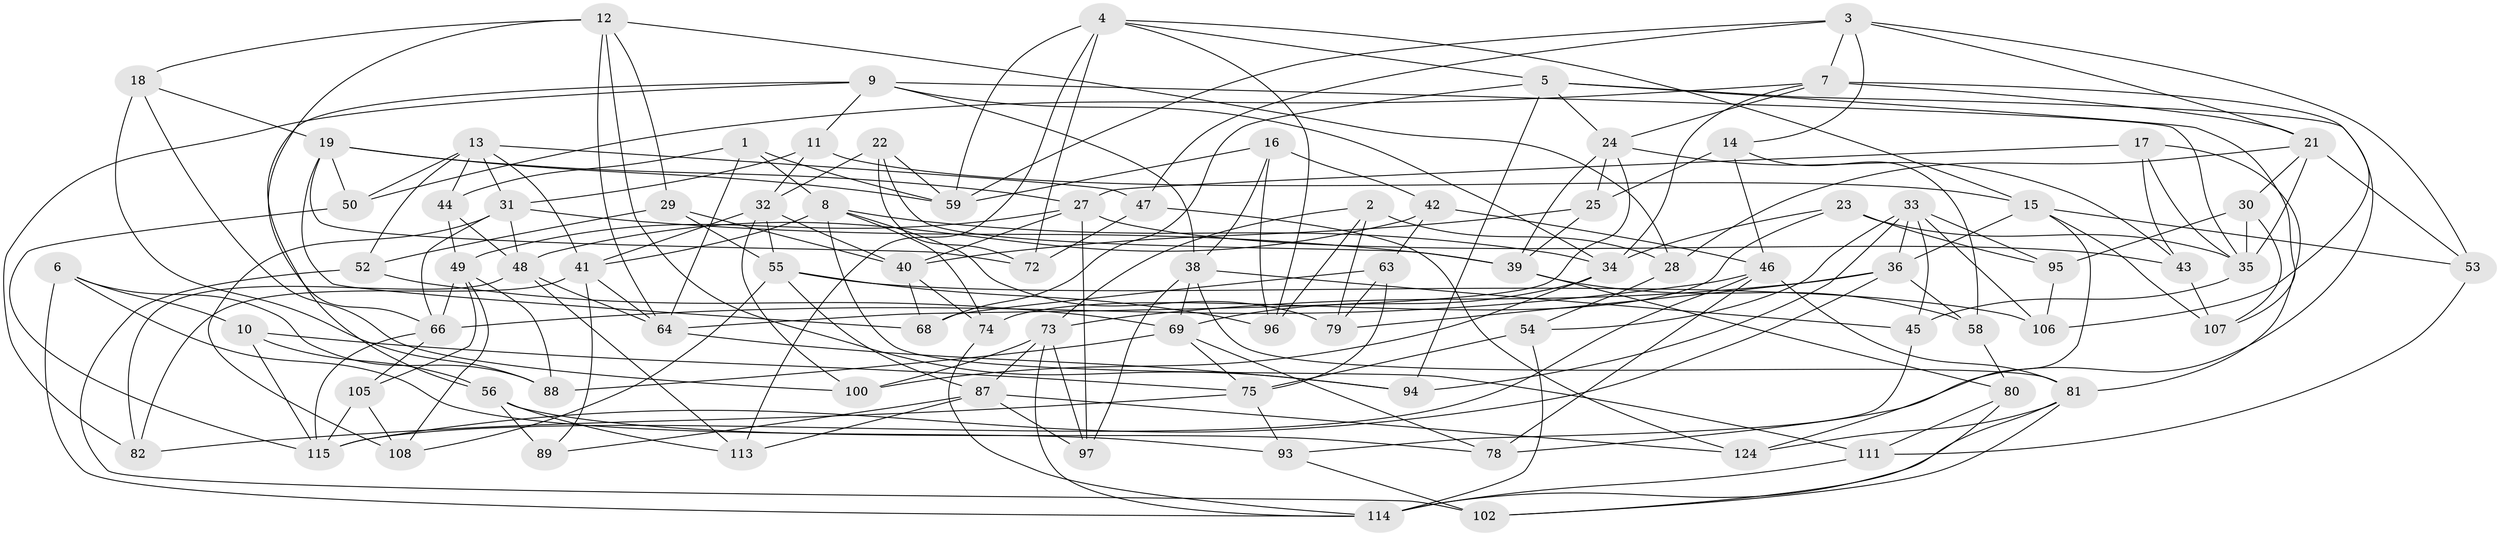 // original degree distribution, {4: 1.0}
// Generated by graph-tools (version 1.1) at 2025/11/02/27/25 16:11:49]
// undirected, 87 vertices, 211 edges
graph export_dot {
graph [start="1"]
  node [color=gray90,style=filled];
  1;
  2;
  3 [super="+121"];
  4 [super="+98"];
  5 [super="+26"];
  6;
  7 [super="+71"];
  8 [super="+67"];
  9 [super="+20"];
  10;
  11;
  12 [super="+76"];
  13 [super="+37"];
  14;
  15 [super="+91"];
  16;
  17;
  18;
  19 [super="+83"];
  21 [super="+62"];
  22;
  23;
  24 [super="+117"];
  25;
  27 [super="+101"];
  28;
  29;
  30;
  31 [super="+112"];
  32 [super="+65"];
  33 [super="+70"];
  34 [super="+110"];
  35 [super="+109"];
  36 [super="+90"];
  38 [super="+125"];
  39 [super="+116"];
  40 [super="+60"];
  41 [super="+86"];
  42;
  43;
  44;
  45;
  46 [super="+103"];
  47;
  48 [super="+51"];
  49 [super="+61"];
  50;
  52;
  53;
  54;
  55 [super="+77"];
  56 [super="+57"];
  58;
  59 [super="+119"];
  63;
  64 [super="+85"];
  66 [super="+118"];
  68;
  69 [super="+123"];
  72;
  73 [super="+104"];
  74;
  75 [super="+84"];
  78;
  79;
  80;
  81 [super="+92"];
  82;
  87 [super="+99"];
  88;
  89;
  93;
  94;
  95;
  96;
  97;
  100;
  102;
  105;
  106;
  107;
  108;
  111;
  113;
  114 [super="+120"];
  115 [super="+122"];
  124;
  1 -- 44;
  1 -- 8;
  1 -- 59;
  1 -- 64;
  2 -- 96;
  2 -- 73;
  2 -- 28;
  2 -- 79;
  3 -- 14;
  3 -- 53;
  3 -- 7;
  3 -- 21;
  3 -- 47;
  3 -- 59;
  4 -- 5;
  4 -- 72;
  4 -- 15;
  4 -- 96;
  4 -- 113;
  4 -- 59;
  5 -- 107;
  5 -- 24;
  5 -- 78;
  5 -- 68;
  5 -- 94;
  6 -- 10;
  6 -- 88;
  6 -- 93;
  6 -- 114;
  7 -- 106;
  7 -- 34;
  7 -- 50;
  7 -- 21;
  7 -- 24;
  8 -- 41;
  8 -- 74;
  8 -- 111;
  8 -- 79;
  8 -- 34;
  9 -- 82;
  9 -- 11;
  9 -- 35;
  9 -- 56;
  9 -- 34;
  9 -- 38;
  10 -- 75;
  10 -- 56;
  10 -- 115;
  11 -- 32;
  11 -- 15;
  11 -- 31;
  12 -- 18;
  12 -- 94;
  12 -- 64;
  12 -- 29;
  12 -- 28;
  12 -- 66;
  13 -- 52;
  13 -- 31;
  13 -- 50;
  13 -- 41;
  13 -- 44;
  13 -- 47;
  14 -- 25;
  14 -- 58;
  14 -- 46;
  15 -- 124;
  15 -- 107;
  15 -- 53;
  15 -- 36;
  16 -- 96;
  16 -- 38;
  16 -- 42;
  16 -- 59;
  17 -- 43;
  17 -- 27;
  17 -- 81;
  17 -- 35;
  18 -- 88;
  18 -- 100;
  18 -- 19;
  19 -- 59;
  19 -- 50;
  19 -- 72;
  19 -- 27;
  19 -- 68;
  21 -- 30;
  21 -- 28;
  21 -- 35;
  21 -- 53;
  22 -- 72;
  22 -- 32;
  22 -- 59;
  22 -- 39;
  23 -- 35;
  23 -- 95;
  23 -- 74;
  23 -- 34;
  24 -- 39;
  24 -- 43;
  24 -- 64;
  24 -- 25;
  25 -- 40;
  25 -- 39;
  27 -- 49;
  27 -- 97;
  27 -- 43;
  27 -- 40;
  28 -- 54;
  29 -- 52;
  29 -- 40;
  29 -- 55;
  30 -- 35;
  30 -- 107;
  30 -- 95;
  31 -- 108;
  31 -- 39;
  31 -- 48;
  31 -- 66;
  32 -- 100;
  32 -- 40;
  32 -- 41;
  32 -- 55;
  33 -- 94;
  33 -- 95;
  33 -- 106;
  33 -- 45;
  33 -- 54;
  33 -- 36;
  34 -- 100;
  34 -- 69;
  35 -- 45;
  36 -- 73;
  36 -- 115;
  36 -- 58;
  36 -- 79;
  38 -- 97;
  38 -- 81;
  38 -- 69;
  38 -- 45;
  39 -- 58;
  39 -- 80;
  40 -- 74;
  40 -- 68;
  41 -- 82;
  41 -- 89;
  41 -- 64;
  42 -- 63;
  42 -- 46;
  42 -- 48;
  43 -- 107;
  44 -- 48;
  44 -- 49;
  45 -- 93;
  46 -- 66;
  46 -- 78;
  46 -- 81;
  46 -- 115;
  47 -- 124;
  47 -- 72;
  48 -- 113;
  48 -- 64;
  48 -- 82;
  49 -- 88;
  49 -- 108;
  49 -- 105;
  49 -- 66;
  50 -- 115;
  52 -- 102;
  52 -- 69;
  53 -- 111;
  54 -- 75;
  54 -- 114;
  55 -- 108;
  55 -- 96;
  55 -- 106;
  55 -- 87;
  56 -- 78;
  56 -- 89 [weight=2];
  56 -- 113;
  58 -- 80;
  63 -- 79;
  63 -- 68;
  63 -- 75;
  64 -- 94;
  66 -- 115;
  66 -- 105;
  69 -- 78;
  69 -- 88;
  69 -- 75;
  73 -- 97;
  73 -- 87;
  73 -- 100;
  73 -- 114;
  74 -- 114;
  75 -- 93;
  75 -- 82;
  80 -- 102;
  80 -- 111;
  81 -- 102;
  81 -- 114;
  81 -- 124;
  87 -- 89;
  87 -- 124;
  87 -- 97;
  87 -- 113;
  93 -- 102;
  95 -- 106;
  105 -- 115;
  105 -- 108;
  111 -- 114;
}
